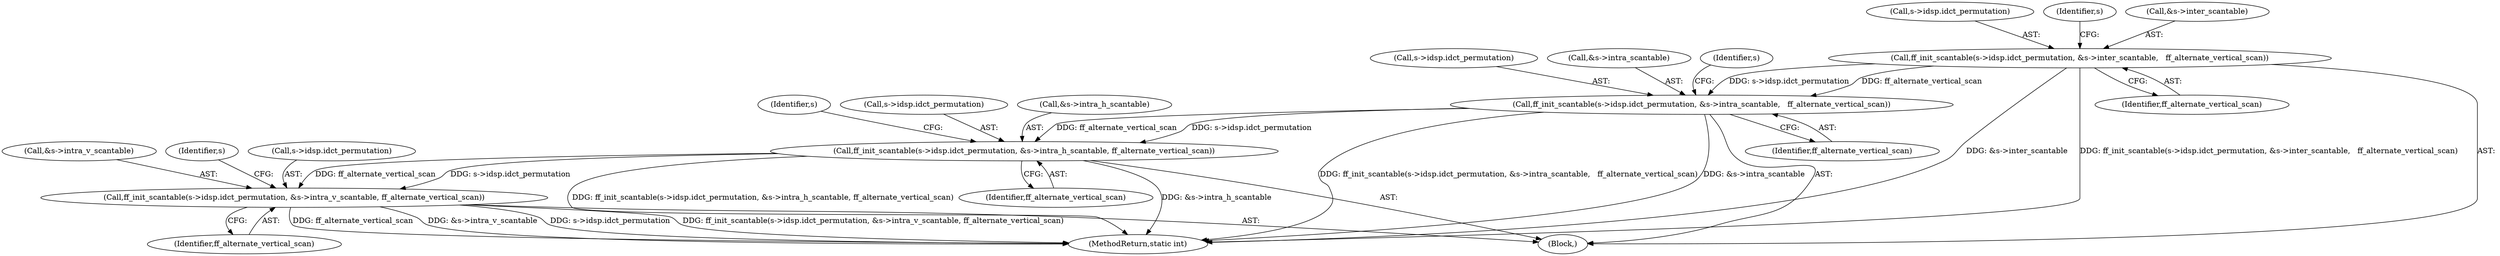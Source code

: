 digraph "0_FFmpeg_1f686d023b95219db933394a7704ad9aa5f01cbb@pointer" {
"1000252" [label="(Call,ff_init_scantable(s->idsp.idct_permutation, &s->intra_h_scantable, ff_alternate_vertical_scan))"];
"1000241" [label="(Call,ff_init_scantable(s->idsp.idct_permutation, &s->intra_scantable,   ff_alternate_vertical_scan))"];
"1000230" [label="(Call,ff_init_scantable(s->idsp.idct_permutation, &s->inter_scantable,   ff_alternate_vertical_scan))"];
"1000263" [label="(Call,ff_init_scantable(s->idsp.idct_permutation, &s->intra_v_scantable, ff_alternate_vertical_scan))"];
"1000241" [label="(Call,ff_init_scantable(s->idsp.idct_permutation, &s->intra_scantable,   ff_alternate_vertical_scan))"];
"1000273" [label="(Identifier,ff_alternate_vertical_scan)"];
"1000231" [label="(Call,s->idsp.idct_permutation)"];
"1000242" [label="(Call,s->idsp.idct_permutation)"];
"1000230" [label="(Call,ff_init_scantable(s->idsp.idct_permutation, &s->inter_scantable,   ff_alternate_vertical_scan))"];
"1000269" [label="(Call,&s->intra_v_scantable)"];
"1000229" [label="(Block,)"];
"1000251" [label="(Identifier,ff_alternate_vertical_scan)"];
"1000321" [label="(Identifier,s)"];
"1000263" [label="(Call,ff_init_scantable(s->idsp.idct_permutation, &s->intra_v_scantable, ff_alternate_vertical_scan))"];
"1000266" [label="(Identifier,s)"];
"1000252" [label="(Call,ff_init_scantable(s->idsp.idct_permutation, &s->intra_h_scantable, ff_alternate_vertical_scan))"];
"1000262" [label="(Identifier,ff_alternate_vertical_scan)"];
"1000330" [label="(MethodReturn,static int)"];
"1000244" [label="(Identifier,s)"];
"1000253" [label="(Call,s->idsp.idct_permutation)"];
"1000264" [label="(Call,s->idsp.idct_permutation)"];
"1000236" [label="(Call,&s->inter_scantable)"];
"1000240" [label="(Identifier,ff_alternate_vertical_scan)"];
"1000247" [label="(Call,&s->intra_scantable)"];
"1000255" [label="(Identifier,s)"];
"1000258" [label="(Call,&s->intra_h_scantable)"];
"1000252" -> "1000229"  [label="AST: "];
"1000252" -> "1000262"  [label="CFG: "];
"1000253" -> "1000252"  [label="AST: "];
"1000258" -> "1000252"  [label="AST: "];
"1000262" -> "1000252"  [label="AST: "];
"1000266" -> "1000252"  [label="CFG: "];
"1000252" -> "1000330"  [label="DDG: ff_init_scantable(s->idsp.idct_permutation, &s->intra_h_scantable, ff_alternate_vertical_scan)"];
"1000252" -> "1000330"  [label="DDG: &s->intra_h_scantable"];
"1000241" -> "1000252"  [label="DDG: s->idsp.idct_permutation"];
"1000241" -> "1000252"  [label="DDG: ff_alternate_vertical_scan"];
"1000252" -> "1000263"  [label="DDG: s->idsp.idct_permutation"];
"1000252" -> "1000263"  [label="DDG: ff_alternate_vertical_scan"];
"1000241" -> "1000229"  [label="AST: "];
"1000241" -> "1000251"  [label="CFG: "];
"1000242" -> "1000241"  [label="AST: "];
"1000247" -> "1000241"  [label="AST: "];
"1000251" -> "1000241"  [label="AST: "];
"1000255" -> "1000241"  [label="CFG: "];
"1000241" -> "1000330"  [label="DDG: ff_init_scantable(s->idsp.idct_permutation, &s->intra_scantable,   ff_alternate_vertical_scan)"];
"1000241" -> "1000330"  [label="DDG: &s->intra_scantable"];
"1000230" -> "1000241"  [label="DDG: s->idsp.idct_permutation"];
"1000230" -> "1000241"  [label="DDG: ff_alternate_vertical_scan"];
"1000230" -> "1000229"  [label="AST: "];
"1000230" -> "1000240"  [label="CFG: "];
"1000231" -> "1000230"  [label="AST: "];
"1000236" -> "1000230"  [label="AST: "];
"1000240" -> "1000230"  [label="AST: "];
"1000244" -> "1000230"  [label="CFG: "];
"1000230" -> "1000330"  [label="DDG: &s->inter_scantable"];
"1000230" -> "1000330"  [label="DDG: ff_init_scantable(s->idsp.idct_permutation, &s->inter_scantable,   ff_alternate_vertical_scan)"];
"1000263" -> "1000229"  [label="AST: "];
"1000263" -> "1000273"  [label="CFG: "];
"1000264" -> "1000263"  [label="AST: "];
"1000269" -> "1000263"  [label="AST: "];
"1000273" -> "1000263"  [label="AST: "];
"1000321" -> "1000263"  [label="CFG: "];
"1000263" -> "1000330"  [label="DDG: &s->intra_v_scantable"];
"1000263" -> "1000330"  [label="DDG: s->idsp.idct_permutation"];
"1000263" -> "1000330"  [label="DDG: ff_init_scantable(s->idsp.idct_permutation, &s->intra_v_scantable, ff_alternate_vertical_scan)"];
"1000263" -> "1000330"  [label="DDG: ff_alternate_vertical_scan"];
}
